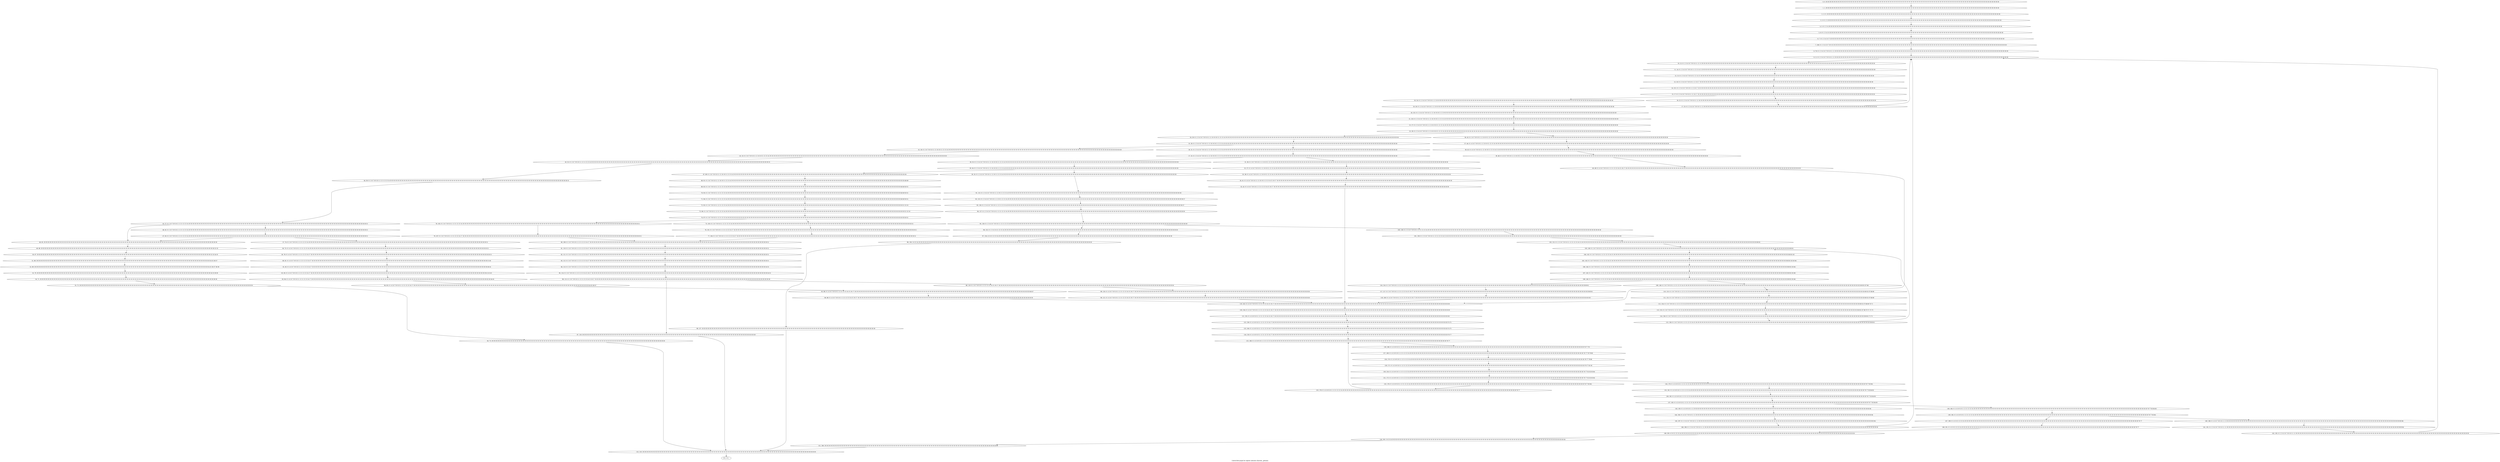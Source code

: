 digraph G {
graph [label="Control-flow-graph for register allocator (function _getnum)"]
0[label="0, 0: 29 29 29 29 29 29 29 29 29 29 29 29 29 30 30 30 30 30 30 30 30 30 30 30 30 30 30 30 30 30 30 30 30 30 30 30 30 30 30 30 30 30 30 30 30 30 30 30 30 30 30 30 30 30 30 30 30 30 30 30 30 30 30 30 30 30 30 30 30 30 30 30 30 30 30 30 30 30 30 30 30 30 30 30 30 30 30 30 30 30 "];
1[label="1, 1: 29 29 29 29 29 29 29 29 29 29 29 29 29 30 30 30 30 30 30 30 30 30 30 30 30 30 30 30 30 30 30 30 30 30 30 30 30 30 30 30 30 30 30 30 30 30 30 30 30 30 30 30 30 30 30 30 30 30 30 30 30 30 30 30 30 30 30 30 30 30 30 30 30 30 30 30 30 30 30 30 30 30 30 30 30 30 30 30 30 30 "];
2[label="2, 2: 0 1 29 29 29 29 29 29 29 29 29 29 29 29 29 30 30 30 30 30 30 30 30 30 30 30 30 30 30 30 30 30 30 30 30 30 30 30 30 30 30 30 30 30 30 30 30 30 30 30 30 30 30 30 30 30 30 30 30 30 30 30 30 30 30 30 30 30 30 30 30 30 30 30 30 30 30 30 30 30 30 30 30 30 30 30 30 30 30 30 30 30 "];
3[label="3, 3: 0 1 2 3 29 29 29 29 29 29 29 29 29 29 29 29 29 30 30 30 30 30 30 30 30 30 30 30 30 30 30 30 30 30 30 30 30 30 30 30 30 30 30 30 30 30 30 30 30 30 30 30 30 30 30 30 30 30 30 30 30 30 30 30 30 30 30 30 30 30 30 30 30 30 30 30 30 30 30 30 30 30 30 30 30 30 30 30 30 30 30 30 30 30 "];
4[label="4, 5: 0 1 2 3 4 29 29 29 29 29 29 29 29 29 29 29 29 29 30 30 30 30 30 30 30 30 30 30 30 30 30 30 30 30 30 30 30 30 30 30 30 30 30 30 30 30 30 30 30 30 30 30 30 30 30 30 30 30 30 30 30 30 30 30 30 30 30 30 30 30 30 30 30 30 30 30 30 30 30 30 30 30 30 30 30 30 30 30 30 30 30 30 30 30 30 "];
5[label="5, 6: 0 1 2 3 4 5 6 29 29 29 29 29 29 29 29 29 29 29 29 29 30 30 30 30 30 30 30 30 30 30 30 30 30 30 30 30 30 30 30 30 30 30 30 30 30 30 30 30 30 30 30 30 30 30 30 30 30 30 30 30 30 30 30 30 30 30 30 30 30 30 30 30 30 30 30 30 30 30 30 30 30 30 30 30 30 30 30 30 30 30 30 30 30 30 30 30 30 "];
6[label="6, 7: 0 1 2 3 4 5 6 7 8 29 29 29 29 29 29 29 29 29 29 29 29 29 30 30 30 30 30 30 30 30 30 30 30 30 30 30 30 30 30 30 30 30 30 30 30 30 30 30 30 30 30 30 30 30 30 30 30 30 30 30 30 30 30 30 30 30 30 30 30 30 30 30 30 30 30 30 30 30 30 30 30 30 30 30 30 30 30 30 30 30 30 30 30 30 30 30 30 30 30 "];
7[label="7, 106: 0 1 2 3 4 5 6 7 8 9 10 29 29 29 29 29 29 29 29 29 29 29 29 29 30 30 30 30 30 30 30 30 30 30 30 30 30 30 30 30 30 30 30 30 30 30 30 30 30 30 30 30 30 30 30 30 30 30 30 30 30 30 30 30 30 30 30 30 30 30 30 30 30 30 30 30 30 30 30 30 30 30 30 30 30 30 30 30 30 30 30 30 30 30 30 30 30 30 30 30 30 "];
8[label="8, 76: 0 1 2 3 4 5 6 7 8 9 10 11 12 29 29 29 29 29 29 29 29 29 29 29 29 29 30 30 30 30 30 30 30 30 30 30 30 30 30 30 30 30 30 30 30 30 30 30 30 30 30 30 30 30 30 30 30 30 30 30 30 30 30 30 30 30 30 30 30 30 30 30 30 30 30 30 30 30 30 30 30 30 30 30 30 30 30 30 30 30 30 30 30 30 30 30 30 30 30 30 30 30 30 "];
9[label="9, 11: 0 1 2 3 4 5 6 7 8 9 10 11 12 29 29 29 29 29 29 29 29 29 29 29 29 29 30 30 30 30 30 30 30 30 30 30 30 30 30 30 30 30 30 30 30 30 30 30 30 30 30 30 30 30 30 30 30 30 30 30 30 30 30 30 30 30 30 30 30 30 30 30 30 30 30 30 30 30 30 30 30 30 30 30 30 30 30 30 30 30 30 30 30 30 30 30 30 30 30 30 30 30 30 "];
10[label="10, 13: 0 1 2 3 4 5 6 7 8 9 10 11 12 13 29 29 29 29 29 29 29 29 29 29 29 29 29 30 30 30 30 30 30 30 30 30 30 30 30 30 30 30 30 30 30 30 30 30 30 30 30 30 30 30 30 30 30 30 30 30 30 30 30 30 30 30 30 30 30 30 30 30 30 30 30 30 30 30 30 30 30 30 30 30 30 30 30 30 30 30 30 30 30 30 30 30 30 30 30 30 30 30 30 30 "];
11[label="11, 14: 0 1 2 3 4 5 6 7 8 9 10 11 12 13 14 15 29 29 29 29 29 29 29 29 29 29 29 29 29 30 30 30 30 30 30 30 30 30 30 30 30 30 30 30 30 30 30 30 30 30 30 30 30 30 30 30 30 30 30 30 30 30 30 30 30 30 30 30 30 30 30 30 30 30 30 30 30 30 30 30 30 30 30 30 30 30 30 30 30 30 30 30 30 30 30 30 30 30 30 30 30 30 30 30 30 30 "];
12[label="12, 15: 0 1 2 3 4 5 6 7 8 9 10 11 12 14 15 29 29 29 29 29 29 29 29 29 29 29 29 29 30 30 30 30 30 30 30 30 30 30 30 30 30 30 30 30 30 30 30 30 30 30 30 30 30 30 30 30 30 30 30 30 30 30 30 30 30 30 30 30 30 30 30 30 30 30 30 30 30 30 30 30 30 30 30 30 30 30 30 30 30 30 30 30 30 30 30 30 30 30 30 30 30 30 30 30 30 "];
13[label="13, 16: 0 1 2 3 4 5 6 7 8 9 10 11 12 16 17 29 29 29 29 29 29 29 29 29 29 29 29 29 30 30 30 30 30 30 30 30 30 30 30 30 30 30 30 30 30 30 30 30 30 30 30 30 30 30 30 30 30 30 30 30 30 30 30 30 30 30 30 30 30 30 30 30 30 30 30 30 30 30 30 30 30 30 30 30 30 30 30 30 30 30 30 30 30 30 30 30 30 30 30 30 30 30 30 30 30 "];
14[label="14, 221: 0 1 2 3 4 5 6 7 8 9 10 11 12 16 17 18 19 29 29 29 29 29 29 29 29 29 29 29 29 29 30 30 30 30 30 30 30 30 30 30 30 30 30 30 30 30 30 30 30 30 30 30 30 30 30 30 30 30 30 30 30 30 30 30 30 30 30 30 30 30 30 30 30 30 30 30 30 30 30 30 30 30 30 30 30 30 30 30 30 30 30 30 30 30 30 30 30 30 30 30 30 30 30 30 30 30 30 "];
15[label="15, 17: 0 1 2 3 4 5 6 7 8 9 10 11 12 16 17 18 19 29 29 29 29 29 29 29 29 29 29 29 29 29 30 30 30 30 30 30 30 30 30 30 30 30 30 30 30 30 30 30 30 30 30 30 30 30 30 30 30 30 30 30 30 30 30 30 30 30 30 30 30 30 30 30 30 30 30 30 30 30 30 30 30 30 30 30 30 30 30 30 30 30 30 30 30 30 30 30 30 30 30 30 30 30 30 30 30 30 30 "];
16[label="16, 22: 0 1 2 3 4 5 6 7 8 9 10 11 12 18 19 29 29 29 29 29 29 29 29 29 29 29 29 29 30 30 30 30 30 30 30 30 30 30 30 30 30 30 30 30 30 30 30 30 30 30 30 30 30 30 30 30 30 30 30 30 30 30 30 30 30 30 30 30 30 30 30 30 30 30 30 30 30 30 30 30 30 30 30 30 30 30 30 30 30 30 30 30 30 30 30 30 30 30 30 30 30 30 30 30 30 "];
17[label="17, 23: 0 1 2 3 4 5 6 7 8 9 10 11 12 29 29 29 29 29 29 29 29 29 29 29 29 29 30 30 30 30 30 30 30 30 30 30 30 30 30 30 30 30 30 30 30 30 30 30 30 30 30 30 30 30 30 30 30 30 30 30 30 30 30 30 30 30 30 30 30 30 30 30 30 30 30 30 30 30 30 30 30 30 30 30 30 30 30 30 30 30 30 30 30 30 30 30 30 30 30 30 30 30 30 "];
18[label="18, 24: 0 1 2 3 4 5 6 7 8 9 10 11 12 18 19 29 29 29 29 29 29 29 29 29 29 29 29 29 30 30 30 30 30 30 30 30 30 30 30 30 30 30 30 30 30 30 30 30 30 30 30 30 30 30 30 30 30 30 30 30 30 30 30 30 30 30 30 30 30 30 30 30 30 30 30 30 30 30 30 30 30 30 30 30 30 30 30 30 30 30 30 30 30 30 30 30 30 30 30 30 30 30 30 30 30 "];
19[label="19, 26: 0 1 2 3 4 5 6 7 8 9 10 11 12 18 19 20 29 29 29 29 29 29 29 29 29 29 29 29 29 30 30 30 30 30 30 30 30 30 30 30 30 30 30 30 30 30 30 30 30 30 30 30 30 30 30 30 30 30 30 30 30 30 30 30 30 30 30 30 30 30 30 30 30 30 30 30 30 30 30 30 30 30 30 30 30 30 30 30 30 30 30 30 30 30 30 30 30 30 30 30 30 30 30 30 30 30 "];
20[label="20, 222: 0 1 2 3 4 5 6 7 8 9 10 11 12 18 19 20 21 22 29 29 29 29 29 29 29 29 29 29 29 29 29 30 30 30 30 30 30 30 30 30 30 30 30 30 30 30 30 30 30 30 30 30 30 30 30 30 30 30 30 30 30 30 30 30 30 30 30 30 30 30 30 30 30 30 30 30 30 30 30 30 30 30 30 30 30 30 30 30 30 30 30 30 30 30 30 30 30 30 30 30 30 30 30 30 30 30 30 30 "];
21[label="21, 223: 0 1 2 3 4 5 6 7 8 9 10 11 12 18 19 20 21 22 23 24 29 29 29 29 29 29 29 29 29 29 29 29 29 30 30 30 30 30 30 30 30 30 30 30 30 30 30 30 30 30 30 30 30 30 30 30 30 30 30 30 30 30 30 30 30 30 30 30 30 30 30 30 30 30 30 30 30 30 30 30 30 30 30 30 30 30 30 30 30 30 30 30 30 30 30 30 30 30 30 30 30 30 30 30 30 30 30 30 30 30 "];
22[label="22, 27: 0 1 2 3 4 5 6 7 8 9 10 11 12 18 19 20 21 22 23 24 29 29 29 29 29 29 29 29 29 29 29 29 29 30 30 30 30 30 30 30 30 30 30 30 30 30 30 30 30 30 30 30 30 30 30 30 30 30 30 30 30 30 30 30 30 30 30 30 30 30 30 30 30 30 30 30 30 30 30 30 30 30 30 30 30 30 30 30 30 30 30 30 30 30 30 30 30 30 30 30 30 30 30 30 30 30 30 30 30 30 "];
23[label="23, 28: 0 1 2 3 4 5 6 7 8 9 10 11 12 18 19 20 21 22 23 24 29 29 29 29 29 29 29 29 29 29 29 29 29 30 30 30 30 30 30 30 30 30 30 30 30 30 30 30 30 30 30 30 30 30 30 30 30 30 30 30 30 30 30 30 30 30 30 30 30 30 30 30 30 30 30 30 30 30 30 30 30 30 30 30 30 30 30 30 30 30 30 30 30 30 30 30 30 30 30 30 30 30 30 30 30 30 30 30 30 30 "];
24[label="24, 29: 0 1 2 3 4 5 6 7 8 9 10 11 12 18 19 20 21 22 23 24 29 29 29 29 29 29 29 29 29 29 29 29 29 30 30 30 30 30 30 30 30 30 30 30 30 30 30 30 30 30 30 30 30 30 30 30 30 30 30 30 30 30 30 30 30 30 30 30 30 30 30 30 30 30 30 30 30 30 30 30 30 30 30 30 30 30 30 30 30 30 30 30 30 30 30 30 30 30 30 30 30 30 30 30 30 30 30 30 30 30 "];
25[label="25, 30: 0 1 2 3 4 5 6 7 8 9 10 11 12 18 19 20 21 22 23 24 29 29 29 29 29 29 29 29 29 29 29 29 29 30 30 30 30 30 30 30 30 30 30 30 30 30 30 30 30 30 30 30 30 30 30 30 30 30 30 30 30 30 30 30 30 30 30 30 30 30 30 30 30 30 30 30 30 30 30 30 30 30 30 30 30 30 30 30 30 30 30 30 30 30 30 30 30 30 30 30 30 30 30 30 30 30 30 30 30 30 "];
26[label="26, 31: 0 1 2 3 4 5 6 7 8 9 10 11 12 18 19 20 21 22 23 24 29 29 29 29 29 29 29 29 29 29 29 29 29 30 30 30 30 30 30 30 30 30 30 30 30 30 30 30 30 30 30 30 30 30 30 30 30 30 30 30 30 30 30 30 30 30 30 30 30 30 30 30 30 30 30 30 30 30 30 30 30 30 30 30 30 30 30 30 30 30 30 30 30 30 30 30 30 30 30 30 30 30 30 30 30 30 30 30 30 30 "];
27[label="27, 32: 0 1 2 3 4 5 6 7 8 9 10 11 12 18 19 20 21 22 23 24 29 29 29 29 29 29 29 29 29 29 29 29 29 30 30 30 30 30 30 30 30 30 30 30 30 30 30 30 30 30 30 30 30 30 30 30 30 30 30 30 30 30 30 30 30 30 30 30 30 30 30 30 30 30 30 30 30 30 30 30 30 30 30 30 30 30 30 30 30 30 30 30 30 30 30 30 30 30 30 30 30 30 30 30 30 30 30 30 30 30 "];
28[label="28, 33: 0 1 2 3 4 5 6 7 8 9 10 11 12 18 19 20 21 22 23 24 29 29 29 29 29 29 29 29 29 29 29 29 29 30 30 30 30 30 30 30 30 30 30 30 30 30 30 30 30 30 30 30 30 30 30 30 30 30 30 30 30 30 30 30 30 30 30 30 30 30 30 30 30 30 30 30 30 30 30 30 30 30 30 30 30 30 30 30 30 30 30 30 30 30 30 30 30 30 30 30 30 30 30 30 30 30 30 30 30 30 "];
29[label="29, 34: 0 1 2 3 4 5 6 7 8 9 10 11 12 18 19 20 21 22 23 24 29 29 29 29 29 29 29 29 29 29 29 29 29 30 30 30 30 30 30 30 30 30 30 30 30 30 30 30 30 30 30 30 30 30 30 30 30 30 30 30 30 30 30 30 30 30 30 30 30 30 30 30 30 30 30 30 30 30 30 30 30 30 30 30 30 30 30 30 30 30 30 30 30 30 30 30 30 30 30 30 30 30 30 30 30 30 30 30 30 30 "];
30[label="30, 35: 0 1 2 3 4 5 6 7 8 9 10 11 12 20 21 22 23 24 29 29 29 29 29 29 29 29 29 29 29 29 29 30 30 30 30 30 30 30 30 30 30 30 30 30 30 30 30 30 30 30 30 30 30 30 30 30 30 30 30 30 30 30 30 30 30 30 30 30 30 30 30 30 30 30 30 30 30 30 30 30 30 30 30 30 30 30 30 30 30 30 30 30 30 30 30 30 30 30 30 30 30 30 30 30 30 30 30 30 "];
31[label="31, 36: 0 1 5 6 7 8 9 10 11 12 18 19 21 22 23 24 29 29 29 29 29 29 29 29 29 29 29 29 29 30 30 30 30 30 30 30 30 30 30 30 30 30 30 30 30 30 30 30 30 30 30 30 30 30 30 30 30 30 30 30 30 30 30 30 30 30 30 30 30 30 30 30 30 30 30 30 30 30 30 30 30 30 30 30 30 30 30 30 30 30 30 30 30 30 30 30 30 30 30 30 30 30 30 30 30 30 "];
32[label="32, 37: 0 1 4 5 6 7 8 9 10 11 12 18 19 21 22 23 24 29 29 29 29 29 29 29 29 29 29 29 29 29 30 30 30 30 30 30 30 30 30 30 30 30 30 30 30 30 30 30 30 30 30 30 30 30 30 30 30 30 30 30 30 30 30 30 30 30 30 30 30 30 30 30 30 30 30 30 30 30 30 30 30 30 30 30 30 30 30 30 30 30 30 30 30 30 30 30 30 30 30 30 30 30 30 30 30 30 30 "];
33[label="33, 38: 0 1 4 5 6 7 8 9 10 11 12 18 19 21 22 23 24 25 26 29 29 29 29 29 29 29 29 29 29 29 29 29 30 30 30 30 30 30 30 30 30 30 30 30 30 30 30 30 30 30 30 30 30 30 30 30 30 30 30 30 30 30 30 30 30 30 30 30 30 30 30 30 30 30 30 30 30 30 30 30 30 30 30 30 30 30 30 30 30 30 30 30 30 30 30 30 30 30 30 30 30 30 30 30 30 30 30 30 30 "];
34[label="34, 41: 0 1 4 5 6 7 8 9 10 11 12 18 19 21 22 23 24 25 26 27 28 29 29 29 29 29 29 29 29 29 29 29 29 29 30 30 30 30 30 30 30 30 30 30 30 30 30 30 30 30 30 30 30 30 30 30 30 30 30 30 30 30 30 30 30 30 30 30 30 30 30 30 30 30 30 30 30 30 30 30 30 30 30 30 30 30 30 30 30 30 30 30 30 30 30 30 30 30 30 30 30 30 30 30 30 30 30 30 30 30 30 "];
35[label="35, 42: 0 1 4 5 6 7 8 9 10 11 12 21 22 23 24 25 26 27 28 29 29 29 29 29 29 29 29 29 29 29 29 29 30 30 30 30 30 30 30 30 30 30 30 30 30 30 30 30 30 30 30 30 30 30 30 30 30 30 30 30 30 30 30 30 30 30 30 30 30 30 30 30 30 30 30 30 30 30 30 30 30 30 30 30 30 30 30 30 30 30 30 30 30 30 30 30 30 30 30 30 30 30 30 30 30 30 30 30 30 "];
36[label="36, 43: 0 1 5 6 7 8 9 10 11 12 18 19 21 22 23 24 29 29 29 29 29 29 29 29 29 29 29 29 29 30 30 30 30 30 30 30 30 30 30 30 30 30 30 30 30 30 30 30 30 30 30 30 30 30 30 30 30 30 30 30 30 30 30 30 30 30 30 30 30 30 30 30 30 30 30 30 30 30 30 30 30 30 30 30 30 30 30 30 30 30 30 30 30 30 30 30 30 30 30 30 30 30 30 30 30 30 "];
37[label="37, 44: 0 1 4 5 6 7 8 9 10 11 12 18 19 21 22 23 24 29 29 29 29 29 29 29 29 29 29 29 29 29 30 30 30 30 30 30 30 30 30 30 30 30 30 30 30 30 30 30 30 30 30 30 30 30 30 30 30 30 30 30 30 30 30 30 30 30 30 30 30 30 30 30 30 30 30 30 30 30 30 30 30 30 30 30 30 30 30 30 30 30 30 30 30 30 30 30 30 30 30 30 30 30 30 30 30 30 30 "];
38[label="38, 45: 0 1 4 5 6 7 8 9 10 11 12 18 19 21 22 23 24 25 26 29 29 29 29 29 29 29 29 29 29 29 29 29 30 30 30 30 30 30 30 30 30 30 30 30 30 30 30 30 30 30 30 30 30 30 30 30 30 30 30 30 30 30 30 30 30 30 30 30 30 30 30 30 30 30 30 30 30 30 30 30 30 30 30 30 30 30 30 30 30 30 30 30 30 30 30 30 30 30 30 30 30 30 30 30 30 30 30 30 30 "];
39[label="39, 48: 0 1 4 5 6 7 8 9 10 11 12 18 19 21 22 23 24 25 26 27 28 29 29 29 29 29 29 29 29 29 29 29 29 29 30 30 30 30 30 30 30 30 30 30 30 30 30 30 30 30 30 30 30 30 30 30 30 30 30 30 30 30 30 30 30 30 30 30 30 30 30 30 30 30 30 30 30 30 30 30 30 30 30 30 30 30 30 30 30 30 30 30 30 30 30 30 30 30 30 30 30 30 30 30 30 30 30 30 30 30 30 "];
40[label="40, 49: 0 1 4 5 6 7 8 9 10 11 12 21 22 23 24 25 26 27 28 29 29 29 29 29 29 29 29 29 29 29 29 29 30 30 30 30 30 30 30 30 30 30 30 30 30 30 30 30 30 30 30 30 30 30 30 30 30 30 30 30 30 30 30 30 30 30 30 30 30 30 30 30 30 30 30 30 30 30 30 30 30 30 30 30 30 30 30 30 30 30 30 30 30 30 30 30 30 30 30 30 30 30 30 30 30 30 30 30 30 "];
41[label="41, 50: 0 1 5 6 7 8 9 10 11 12 18 19 21 22 23 24 29 29 29 29 29 29 29 29 29 29 29 29 29 30 30 30 30 30 30 30 30 30 30 30 30 30 30 30 30 30 30 30 30 30 30 30 30 30 30 30 30 30 30 30 30 30 30 30 30 30 30 30 30 30 30 30 30 30 30 30 30 30 30 30 30 30 30 30 30 30 30 30 30 30 30 30 30 30 30 30 30 30 30 30 30 30 30 30 30 30 "];
42[label="42, 53: 0 1 5 6 7 8 9 10 11 12 18 19 21 22 23 24 29 29 29 29 29 29 29 29 29 29 29 29 29 29 30 30 30 30 30 30 30 30 30 30 30 30 30 30 30 30 30 30 30 30 30 30 30 30 30 30 30 30 30 30 30 30 30 30 30 30 30 30 30 30 30 30 30 30 30 30 30 30 30 30 30 30 30 30 30 30 30 30 30 30 30 30 30 30 30 30 30 30 30 30 30 30 30 30 30 30 30 30 "];
43[label="43, 55: 0 1 5 6 7 8 9 10 11 12 21 22 23 24 29 29 29 29 29 29 29 29 29 29 29 29 29 29 30 30 30 30 30 30 30 30 30 30 30 30 30 30 30 30 30 30 30 30 30 30 30 30 30 30 30 30 30 30 30 30 30 30 30 30 30 30 30 30 30 30 30 30 30 30 30 30 30 30 30 30 30 30 30 30 30 30 30 30 30 30 30 30 30 30 30 30 30 30 30 30 30 30 30 30 30 30 31 "];
44[label="44, 56: 0 1 5 6 7 8 9 10 11 12 21 22 23 24 29 29 29 29 29 29 29 29 29 29 29 29 29 29 30 30 30 30 30 30 30 30 30 30 30 30 30 30 30 30 30 30 30 30 30 30 30 30 30 30 30 30 30 30 30 30 30 30 30 30 30 30 30 30 30 30 30 30 30 30 30 30 30 30 30 30 30 30 30 30 30 30 30 30 30 30 30 30 30 30 30 30 30 30 30 30 30 30 30 30 30 30 31 "];
45[label="45, 57: 0 1 5 6 7 8 9 10 11 12 21 22 23 24 29 29 29 29 29 29 29 29 29 29 29 29 29 29 30 30 30 30 30 30 30 30 30 30 30 30 30 30 30 30 30 30 30 30 30 30 30 30 30 30 30 30 30 30 30 30 30 30 30 30 30 30 30 30 30 30 30 30 30 30 30 30 30 30 30 30 30 30 30 30 30 30 30 30 30 30 30 30 30 30 30 30 30 30 30 30 30 30 30 30 30 30 31 "];
46[label="46, 62: 0 1 5 6 7 8 9 10 11 12 21 22 23 24 29 29 29 29 29 29 29 29 29 29 29 29 29 29 30 30 30 30 30 30 30 30 30 30 30 30 30 30 30 30 30 30 30 30 30 30 30 30 30 30 30 30 30 30 30 30 30 30 30 30 30 30 30 30 30 30 30 30 30 30 30 30 30 30 30 30 30 30 30 30 30 30 30 30 30 30 30 30 30 30 30 30 30 30 30 30 30 30 30 30 30 30 31 "];
47[label="47, 63: 0 1 5 6 7 8 9 10 11 12 21 22 23 24 29 29 29 29 29 29 29 29 29 29 29 29 29 29 30 30 30 30 30 30 30 30 30 30 30 30 30 30 30 30 30 30 30 30 30 30 30 30 30 30 30 30 30 30 30 30 30 30 30 30 30 30 30 30 30 30 30 30 30 30 30 30 30 30 30 30 30 30 30 30 30 30 30 30 30 30 30 30 30 30 30 30 30 30 30 30 30 30 30 30 30 30 31 "];
48[label="48, 65: 29 29 29 29 29 29 29 29 29 29 29 29 29 30 30 30 30 30 30 30 30 30 30 30 30 30 30 30 30 30 30 30 30 30 30 30 30 30 30 30 30 30 30 30 30 30 30 30 30 30 30 30 30 30 30 30 30 30 30 30 30 30 30 30 30 30 30 30 30 30 30 30 30 30 30 30 30 30 30 30 30 30 30 30 30 30 30 30 30 30 "];
49[label="49, 66: 29 29 29 29 29 29 29 29 29 29 29 29 29 30 30 30 30 30 30 30 30 30 30 30 30 30 30 30 30 30 30 30 30 30 30 30 30 30 30 30 30 30 30 30 30 30 30 30 30 30 30 30 30 30 30 30 30 30 30 30 30 30 30 30 30 30 30 30 30 30 30 30 30 30 30 30 30 30 30 30 30 30 30 30 30 30 30 30 30 30 32 33 "];
50[label="50, 67: 29 29 29 29 29 29 29 29 29 29 29 29 29 30 30 30 30 30 30 30 30 30 30 30 30 30 30 30 30 30 30 30 30 30 30 30 30 30 30 30 30 30 30 30 30 30 30 30 30 30 30 30 30 30 30 30 30 30 30 30 30 30 30 30 30 30 30 30 30 30 30 30 30 30 30 30 30 30 30 30 30 30 30 30 30 30 30 30 30 30 32 33 34 35 "];
51[label="51, 68: 29 29 29 29 29 29 29 29 29 29 29 29 29 30 30 30 30 30 30 30 30 30 30 30 30 30 30 30 30 30 30 30 30 30 30 30 30 30 30 30 30 30 30 30 30 30 30 30 30 30 30 30 30 30 30 30 30 30 30 30 30 30 30 30 30 30 30 30 30 30 30 30 30 30 30 30 30 30 30 30 30 30 30 30 30 30 30 30 30 30 34 35 36 37 "];
52[label="52, 69: 29 29 29 29 29 29 29 29 29 29 29 29 29 30 30 30 30 30 30 30 30 30 30 30 30 30 30 30 30 30 30 30 30 30 30 30 30 30 30 30 30 30 30 30 30 30 30 30 30 30 30 30 30 30 30 30 30 30 30 30 30 30 30 30 30 30 30 30 30 30 30 30 30 30 30 30 30 30 30 30 30 30 30 30 30 30 30 30 30 30 34 35 36 37 38 39 "];
53[label="53, 70: 29 29 29 29 29 29 29 29 29 29 29 29 29 30 30 30 30 30 30 30 30 30 30 30 30 30 30 30 30 30 30 30 30 30 30 30 30 30 30 30 30 30 30 30 30 30 30 30 30 30 30 30 30 30 30 30 30 30 30 30 30 30 30 30 30 30 30 30 30 30 30 30 30 30 30 30 30 30 30 30 30 30 30 30 30 30 30 30 30 30 34 35 38 39 "];
54[label="54, 71: 29 29 29 29 29 29 29 29 29 29 29 29 29 30 30 30 30 30 30 30 30 30 30 30 30 30 30 30 30 30 30 30 30 30 30 30 30 30 30 30 30 30 30 30 30 30 30 30 30 30 30 30 30 30 30 30 30 30 30 30 30 30 30 30 30 30 30 30 30 30 30 30 30 30 30 30 30 30 30 30 30 30 30 30 30 30 30 30 30 30 38 39 "];
55[label="55, 72: 29 29 29 29 29 29 29 29 29 29 29 29 29 30 30 30 30 30 30 30 30 30 30 30 30 30 30 30 30 30 30 30 30 30 30 30 30 30 30 30 30 30 30 30 30 30 30 30 30 30 30 30 30 30 30 30 30 30 30 30 30 30 30 30 30 30 30 30 30 30 30 30 30 30 30 30 30 30 30 30 30 30 30 30 30 30 30 30 30 30 "];
56[label="56, 73: 29 29 29 29 29 29 29 29 29 29 29 29 29 30 30 30 30 30 30 30 30 30 30 30 30 30 30 30 30 30 30 30 30 30 30 30 30 30 30 30 30 30 30 30 30 30 30 30 30 30 30 30 30 30 30 30 30 30 30 30 30 30 30 30 30 30 30 30 30 30 30 30 30 30 30 30 30 30 30 30 30 30 30 30 30 30 30 30 30 30 "];
57[label="57, 74: 0 1 5 6 7 8 9 10 11 12 21 22 23 24 29 29 29 29 29 29 29 29 29 29 29 29 29 29 30 30 30 30 30 30 30 30 30 30 30 30 30 30 30 30 30 30 30 30 30 30 30 30 30 30 30 30 30 30 30 30 30 30 30 30 30 30 30 30 30 30 30 30 30 30 30 30 30 30 30 30 30 30 30 30 30 30 30 30 30 30 30 30 30 30 30 30 30 30 30 30 30 30 30 30 30 30 31 "];
58[label="58, 75: 0 1 4 5 6 7 8 9 10 11 12 21 22 23 24 29 29 29 29 29 29 29 29 29 29 29 29 29 29 30 30 30 30 30 30 30 30 30 30 30 30 30 30 30 30 30 30 30 30 30 30 30 30 30 30 30 30 30 30 30 30 30 30 30 30 30 30 30 30 30 30 30 30 30 30 30 30 30 30 30 30 30 30 30 30 30 30 30 30 30 30 30 30 30 30 30 30 30 30 30 30 30 30 30 30 30 30 31 "];
59[label="59, 78: 0 1 4 5 6 7 8 9 10 11 12 21 22 23 24 27 28 29 29 29 29 29 29 29 29 29 29 29 29 29 29 30 30 30 30 30 30 30 30 30 30 30 30 30 30 30 30 30 30 30 30 30 30 30 30 30 30 30 30 30 30 30 30 30 30 30 30 30 30 30 30 30 30 30 30 30 30 30 30 30 30 30 30 30 30 30 30 30 30 30 30 30 30 30 30 30 30 30 30 30 30 30 30 30 30 30 30 30 30 31 "];
60[label="60, 81: 0 1 4 5 6 7 8 9 10 11 12 21 22 23 24 27 28 29 29 29 29 29 29 29 29 29 29 29 29 29 30 30 30 30 30 30 30 30 30 30 30 30 30 30 30 30 30 30 30 30 30 30 30 30 30 30 30 30 30 30 30 30 30 30 30 30 30 30 30 30 30 30 30 30 30 30 30 30 30 30 30 30 30 30 30 30 30 30 30 30 30 30 30 30 30 30 30 30 30 30 30 30 30 30 30 30 30 31 40 "];
61[label="61, 82: 0 1 4 5 6 7 8 9 10 11 12 21 22 23 24 27 28 29 29 29 29 29 29 29 29 29 29 29 29 29 30 30 30 30 30 30 30 30 30 30 30 30 30 30 30 30 30 30 30 30 30 30 30 30 30 30 30 30 30 30 30 30 30 30 30 30 30 30 30 30 30 30 30 30 30 30 30 30 30 30 30 30 30 30 30 30 30 30 30 30 30 30 30 30 30 30 30 30 30 30 30 30 30 30 30 30 30 40 41 "];
62[label="62, 83: 0 1 4 5 6 7 8 9 10 11 12 21 22 23 24 27 28 29 29 29 29 29 29 29 29 29 29 29 29 29 30 30 30 30 30 30 30 30 30 30 30 30 30 30 30 30 30 30 30 30 30 30 30 30 30 30 30 30 30 30 30 30 30 30 30 30 30 30 30 30 30 30 30 30 30 30 30 30 30 30 30 30 30 30 30 30 30 30 30 30 30 30 30 30 30 30 30 30 30 30 30 30 30 30 30 30 30 41 42 43 "];
63[label="63, 84: 0 1 4 5 6 7 8 9 10 11 12 21 22 23 24 27 28 29 29 29 29 29 29 29 29 29 29 29 29 29 30 30 30 30 30 30 30 30 30 30 30 30 30 30 30 30 30 30 30 30 30 30 30 30 30 30 30 30 30 30 30 30 30 30 30 30 30 30 30 30 30 30 30 30 30 30 30 30 30 30 30 30 30 30 30 30 30 30 30 30 30 30 30 30 30 30 30 30 30 30 30 30 30 30 30 30 30 42 43 44 45 "];
64[label="64, 85: 0 1 4 5 6 7 8 9 10 11 12 21 22 23 24 27 28 29 29 29 29 29 29 29 29 29 29 29 29 29 30 30 30 30 30 30 30 30 30 30 30 30 30 30 30 30 30 30 30 30 30 30 30 30 30 30 30 30 30 30 30 30 30 30 30 30 30 30 30 30 30 30 30 30 30 30 30 30 30 30 30 30 30 30 30 30 30 30 30 30 30 30 30 30 30 30 30 30 30 30 30 30 30 30 30 30 30 44 45 46 47 "];
65[label="65, 86: 0 1 4 5 6 7 8 9 10 11 12 21 22 23 24 25 26 27 28 29 29 29 29 29 29 29 29 29 29 29 29 29 30 30 30 30 30 30 30 30 30 30 30 30 30 30 30 30 30 30 30 30 30 30 30 30 30 30 30 30 30 30 30 30 30 30 30 30 30 30 30 30 30 30 30 30 30 30 30 30 30 30 30 30 30 30 30 30 30 30 30 30 30 30 30 30 30 30 30 30 30 30 30 30 30 30 30 30 30 46 47 "];
66[label="66, 88: 0 1 4 5 6 7 8 9 10 11 12 21 22 23 24 25 26 27 28 29 29 29 29 29 29 29 29 29 29 29 29 29 30 30 30 30 30 30 30 30 30 30 30 30 30 30 30 30 30 30 30 30 30 30 30 30 30 30 30 30 30 30 30 30 30 30 30 30 30 30 30 30 30 30 30 30 30 30 30 30 30 30 30 30 30 30 30 30 30 30 30 30 30 30 30 30 30 30 30 30 30 30 30 30 30 30 30 30 30 "];
67[label="67, 89: 0 1 5 6 7 8 9 10 11 12 18 19 21 22 23 24 29 29 29 29 29 29 29 29 29 29 29 29 29 30 30 30 30 30 30 30 30 30 30 30 30 30 30 30 30 30 30 30 30 30 30 30 30 30 30 30 30 30 30 30 30 30 30 30 30 30 30 30 30 30 30 30 30 30 30 30 30 30 30 30 30 30 30 30 30 30 30 30 30 30 30 30 30 30 30 30 30 30 30 30 30 30 30 30 30 30 "];
68[label="68, 91: 0 1 5 6 7 8 9 10 11 12 18 19 21 22 23 24 29 29 29 29 29 29 29 29 29 29 29 29 29 30 30 30 30 30 30 30 30 30 30 30 30 30 30 30 30 30 30 30 30 30 30 30 30 30 30 30 30 30 30 30 30 30 30 30 30 30 30 30 30 30 30 30 30 30 30 30 30 30 30 30 30 30 30 30 30 30 30 30 30 30 30 30 30 30 30 30 30 30 30 30 30 30 30 30 30 30 48 49 "];
69[label="69, 92: 0 1 5 6 7 8 9 10 11 12 21 22 23 24 29 29 29 29 29 29 29 29 29 29 29 29 29 30 30 30 30 30 30 30 30 30 30 30 30 30 30 30 30 30 30 30 30 30 30 30 30 30 30 30 30 30 30 30 30 30 30 30 30 30 30 30 30 30 30 30 30 30 30 30 30 30 30 30 30 30 30 30 30 30 30 30 30 30 30 30 30 30 30 30 30 30 30 30 30 30 30 30 30 30 48 49 50 51 "];
70[label="70, 93: 0 1 5 6 7 8 9 10 11 12 21 22 23 24 29 29 29 29 29 29 29 29 29 29 29 29 29 30 30 30 30 30 30 30 30 30 30 30 30 30 30 30 30 30 30 30 30 30 30 30 30 30 30 30 30 30 30 30 30 30 30 30 30 30 30 30 30 30 30 30 30 30 30 30 30 30 30 30 30 30 30 30 30 30 30 30 30 30 30 30 30 30 30 30 30 30 30 30 30 30 30 30 30 30 48 49 50 51 "];
71[label="71, 94: 0 1 5 6 7 8 9 10 11 12 21 22 23 24 29 29 29 29 29 29 29 29 29 29 29 29 29 30 30 30 30 30 30 30 30 30 30 30 30 30 30 30 30 30 30 30 30 30 30 30 30 30 30 30 30 30 30 30 30 30 30 30 30 30 30 30 30 30 30 30 30 30 30 30 30 30 30 30 30 30 30 30 30 30 30 30 30 30 30 30 30 30 30 30 30 30 30 30 30 30 30 30 30 30 48 49 50 51 "];
72[label="72, 95: 0 1 5 6 7 8 9 10 11 12 21 22 23 24 29 29 29 29 29 29 29 29 29 29 29 29 29 30 30 30 30 30 30 30 30 30 30 30 30 30 30 30 30 30 30 30 30 30 30 30 30 30 30 30 30 30 30 30 30 30 30 30 30 30 30 30 30 30 30 30 30 30 30 30 30 30 30 30 30 30 30 30 30 30 30 30 30 30 30 30 30 30 30 30 30 30 30 30 30 30 30 30 30 30 50 51 52 53 "];
73[label="73, 96: 0 1 5 6 7 8 9 10 11 12 21 22 23 24 29 29 29 29 29 29 29 29 29 29 29 29 29 29 30 30 30 30 30 30 30 30 30 30 30 30 30 30 30 30 30 30 30 30 30 30 30 30 30 30 30 30 30 30 30 30 30 30 30 30 30 30 30 30 30 30 30 30 30 30 30 30 30 30 30 30 30 30 30 30 30 30 30 30 30 30 30 30 30 30 30 30 30 30 30 30 30 30 30 30 30 30 50 51 52 53 "];
74[label="74, 97: 0 1 5 6 7 8 9 10 11 12 21 22 23 24 29 29 29 29 29 29 29 29 29 29 29 29 29 29 30 30 30 30 30 30 30 30 30 30 30 30 30 30 30 30 30 30 30 30 30 30 30 30 30 30 30 30 30 30 30 30 30 30 30 30 30 30 30 30 30 30 30 30 30 30 30 30 30 30 30 30 30 30 30 30 30 30 30 30 30 30 30 30 30 30 30 30 30 30 30 30 30 30 30 30 30 30 50 51 "];
75[label="75, 103: 0 1 5 6 7 8 9 10 11 12 21 22 23 24 29 29 29 29 29 29 29 29 29 29 29 29 29 29 30 30 30 30 30 30 30 30 30 30 30 30 30 30 30 30 30 30 30 30 30 30 30 30 30 30 30 30 30 30 30 30 30 30 30 30 30 30 30 30 30 30 30 30 30 30 30 30 30 30 30 30 30 30 30 30 30 30 30 30 30 30 30 30 30 30 30 30 30 30 30 30 30 30 30 30 30 30 50 51 "];
76[label="76, 101: 0 1 5 6 7 8 9 10 11 12 21 22 23 24 27 28 29 29 29 29 29 29 29 29 29 29 29 29 29 29 30 30 30 30 30 30 30 30 30 30 30 30 30 30 30 30 30 30 30 30 30 30 30 30 30 30 30 30 30 30 30 30 30 30 30 30 30 30 30 30 30 30 30 30 30 30 30 30 30 30 30 30 30 30 30 30 30 30 30 30 30 30 30 30 30 30 30 30 30 30 30 30 30 30 30 30 30 30 50 51 "];
77[label="77, 104: 0 1 5 6 7 8 9 10 11 12 21 22 23 24 27 28 29 29 29 29 29 29 29 29 29 29 29 29 29 30 30 30 30 30 30 30 30 30 30 30 30 30 30 30 30 30 30 30 30 30 30 30 30 30 30 30 30 30 30 30 30 30 30 30 30 30 30 30 30 30 30 30 30 30 30 30 30 30 30 30 30 30 30 30 30 30 30 30 30 30 30 30 30 30 30 30 30 30 30 30 30 30 30 30 30 30 50 51 "];
78[label="78, 105: 0 1 5 6 7 8 9 10 11 12 21 22 23 24 29 29 29 29 29 29 29 29 29 29 29 29 29 30 30 30 30 30 30 30 30 30 30 30 30 30 30 30 30 30 30 30 30 30 30 30 30 30 30 30 30 30 30 30 30 30 30 30 30 30 30 30 30 30 30 30 30 30 30 30 30 30 30 30 30 30 30 30 30 30 30 30 30 30 30 30 30 30 30 30 30 30 30 30 30 30 30 30 30 30 50 51 "];
79[label="79, 107: 0 1 5 6 7 8 9 10 11 12 21 22 23 24 27 28 29 29 29 29 29 29 29 29 29 29 29 29 29 30 30 30 30 30 30 30 30 30 30 30 30 30 30 30 30 30 30 30 30 30 30 30 30 30 30 30 30 30 30 30 30 30 30 30 30 30 30 30 30 30 30 30 30 30 30 30 30 30 30 30 30 30 30 30 30 30 30 30 30 30 30 30 30 30 30 30 30 30 30 30 30 30 30 30 30 30 50 51 "];
80[label="80, 109: 0 1 5 6 7 8 9 10 11 12 21 22 23 24 27 28 29 29 29 29 29 29 29 29 29 29 29 29 29 30 30 30 30 30 30 30 30 30 30 30 30 30 30 30 30 30 30 30 30 30 30 30 30 30 30 30 30 30 30 30 30 30 30 30 30 30 30 30 30 30 30 30 30 30 30 30 30 30 30 30 30 30 30 30 30 30 30 30 30 30 30 30 30 30 30 30 30 30 30 30 30 30 30 30 30 30 50 51 "];
81[label="81, 110: 0 1 5 6 7 8 9 10 11 12 21 22 23 24 27 28 29 29 29 29 29 29 29 29 29 29 29 29 29 30 30 30 30 30 30 30 30 30 30 30 30 30 30 30 30 30 30 30 30 30 30 30 30 30 30 30 30 30 30 30 30 30 30 30 30 30 30 30 30 30 30 30 30 30 30 30 30 30 30 30 30 30 30 30 30 30 30 30 30 30 30 30 30 30 30 30 30 30 30 30 30 30 30 30 30 30 50 51 "];
82[label="82, 111: 0 1 5 6 7 8 9 10 11 12 21 22 23 24 27 28 29 29 29 29 29 29 29 29 29 29 29 29 29 30 30 30 30 30 30 30 30 30 30 30 30 30 30 30 30 30 30 30 30 30 30 30 30 30 30 30 30 30 30 30 30 30 30 30 30 30 30 30 30 30 30 30 30 30 30 30 30 30 30 30 30 30 30 30 30 30 30 30 30 30 30 30 30 30 30 30 30 30 30 30 30 30 30 30 30 30 50 51 "];
83[label="83, 112: 0 1 5 6 7 8 9 10 11 12 21 22 23 24 27 28 29 29 29 29 29 29 29 29 29 29 29 29 29 30 30 30 30 30 30 30 30 30 30 30 30 30 30 30 30 30 30 30 30 30 30 30 30 30 30 30 30 30 30 30 30 30 30 30 30 30 30 30 30 30 30 30 30 30 30 30 30 30 30 30 30 30 30 30 30 30 30 30 30 30 30 30 30 30 30 30 30 30 30 30 30 30 30 30 30 30 50 51 "];
84[label="84, 113: 0 1 5 6 7 8 9 10 11 12 21 22 23 24 27 28 29 29 29 29 29 29 29 29 29 29 29 29 29 30 30 30 30 30 30 30 30 30 30 30 30 30 30 30 30 30 30 30 30 30 30 30 30 30 30 30 30 30 30 30 30 30 30 30 30 30 30 30 30 30 30 30 30 30 30 30 30 30 30 30 30 30 30 30 30 30 30 30 30 30 30 30 30 30 30 30 30 30 30 30 30 30 30 30 30 30 54 55 "];
85[label="85, 114: 0 1 5 6 7 8 9 10 11 12 21 22 23 24 25 26 27 28 29 29 29 29 29 29 29 29 29 29 29 29 29 30 30 30 30 30 30 30 30 30 30 30 30 30 30 30 30 30 30 30 30 30 30 30 30 30 30 30 30 30 30 30 30 30 30 30 30 30 30 30 30 30 30 30 30 30 30 30 30 30 30 30 30 30 30 30 30 30 30 30 30 30 30 30 30 30 30 30 30 30 30 30 30 30 30 30 30 30 54 55 "];
86[label="86, 115: 0 1 5 6 7 8 9 10 11 12 21 22 23 24 25 26 27 28 29 29 29 29 29 29 29 29 29 29 29 29 29 30 30 30 30 30 30 30 30 30 30 30 30 30 30 30 30 30 30 30 30 30 30 30 30 30 30 30 30 30 30 30 30 30 30 30 30 30 30 30 30 30 30 30 30 30 30 30 30 30 30 30 30 30 30 30 30 30 30 30 30 30 30 30 30 30 30 30 30 30 30 30 30 30 30 30 30 30 "];
87[label="87, 118: 29 29 29 29 29 29 29 29 29 29 29 29 29 30 30 30 30 30 30 30 30 30 30 30 30 30 30 30 30 30 30 30 30 30 30 30 30 30 30 30 30 30 30 30 30 30 30 30 30 30 30 30 30 30 30 30 30 30 30 30 30 30 30 30 30 30 30 30 30 30 30 30 30 30 30 30 30 30 30 30 30 30 30 30 30 30 30 30 30 30 "];
88[label="88, 119: 0 1 5 6 7 8 9 10 11 12 21 22 23 24 25 26 27 28 29 29 29 29 29 29 29 29 29 29 29 29 29 30 30 30 30 30 30 30 30 30 30 30 30 30 30 30 30 30 30 30 30 30 30 30 30 30 30 30 30 30 30 30 30 30 30 30 30 30 30 30 30 30 30 30 30 30 30 30 30 30 30 30 30 30 30 30 30 30 30 30 30 30 30 30 30 30 30 30 30 30 30 30 30 30 30 30 30 30 "];
89[label="89, 120: 0 1 4 5 6 7 8 9 10 11 12 21 22 23 24 25 26 27 28 29 29 29 29 29 29 29 29 29 29 29 29 29 30 30 30 30 30 30 30 30 30 30 30 30 30 30 30 30 30 30 30 30 30 30 30 30 30 30 30 30 30 30 30 30 30 30 30 30 30 30 30 30 30 30 30 30 30 30 30 30 30 30 30 30 30 30 30 30 30 30 30 30 30 30 30 30 30 30 30 30 30 30 30 30 30 30 30 30 30 "];
90[label="90, 121: 0 1 4 5 6 7 8 9 10 11 12 21 22 23 24 25 26 27 28 29 29 29 29 29 29 29 29 29 29 29 29 29 30 30 30 30 30 30 30 30 30 30 30 30 30 30 30 30 30 30 30 30 30 30 30 30 30 30 30 30 30 30 30 30 30 30 30 30 30 30 30 30 30 30 30 30 30 30 30 30 30 30 30 30 30 30 30 30 30 30 30 30 30 30 30 30 30 30 30 30 30 30 30 30 30 30 30 30 30 "];
91[label="91, 122: 0 1 2 3 4 5 6 7 8 9 10 11 12 20 21 22 23 24 29 29 29 29 29 29 29 29 29 29 29 29 29 30 30 30 30 30 30 30 30 30 30 30 30 30 30 30 30 30 30 30 30 30 30 30 30 30 30 30 30 30 30 30 30 30 30 30 30 30 30 30 30 30 30 30 30 30 30 30 30 30 30 30 30 30 30 30 30 30 30 30 30 30 30 30 30 30 30 30 30 30 30 30 30 30 30 30 30 30 "];
92[label="92, 125: 0 1 2 3 4 5 6 7 8 9 10 11 12 20 21 22 23 24 29 29 29 29 29 29 29 29 29 29 29 29 29 30 30 30 30 30 30 30 30 30 30 30 30 30 30 30 30 30 30 30 30 30 30 30 30 30 30 30 30 30 30 30 30 30 30 30 30 30 30 30 30 30 30 30 30 30 30 30 30 30 30 30 30 30 30 30 30 30 30 30 30 30 30 30 30 30 30 30 30 30 30 30 30 30 30 30 30 30 56 57 "];
93[label="93, 126: 0 1 2 3 4 5 6 7 8 9 10 11 12 21 22 23 24 29 29 29 29 29 29 29 29 29 29 29 29 29 30 30 30 30 30 30 30 30 30 30 30 30 30 30 30 30 30 30 30 30 30 30 30 30 30 30 30 30 30 30 30 30 30 30 30 30 30 30 30 30 30 30 30 30 30 30 30 30 30 30 30 30 30 30 30 30 30 30 30 30 30 30 30 30 30 30 30 30 30 30 30 30 30 30 30 30 30 56 57 "];
94[label="94, 127: 0 1 2 3 4 5 6 7 8 9 10 11 12 21 22 23 24 29 29 29 29 29 29 29 29 29 29 29 29 29 30 30 30 30 30 30 30 30 30 30 30 30 30 30 30 30 30 30 30 30 30 30 30 30 30 30 30 30 30 30 30 30 30 30 30 30 30 30 30 30 30 30 30 30 30 30 30 30 30 30 30 30 30 30 30 30 30 30 30 30 30 30 30 30 30 30 30 30 30 30 30 30 30 30 30 30 30 58 59 "];
95[label="95, 128: 0 1 2 3 4 5 6 7 8 9 10 11 12 21 22 23 24 29 29 29 29 29 29 29 29 29 29 29 29 29 30 30 30 30 30 30 30 30 30 30 30 30 30 30 30 30 30 30 30 30 30 30 30 30 30 30 30 30 30 30 30 30 30 30 30 30 30 30 30 30 30 30 30 30 30 30 30 30 30 30 30 30 30 30 30 30 30 30 30 30 30 30 30 30 30 30 30 30 30 30 30 30 30 30 30 30 30 58 59 "];
96[label="96, 132: 0 1 2 3 4 5 6 21 22 23 24 29 29 29 29 29 29 29 29 29 29 29 29 29 30 30 30 30 30 30 30 30 30 30 30 30 30 30 30 30 30 30 30 30 30 30 30 30 30 30 30 30 30 30 30 30 30 30 30 30 30 30 30 30 30 30 30 30 30 30 30 30 30 30 30 30 30 30 30 30 30 30 30 30 30 30 30 30 30 30 30 30 30 30 30 30 30 30 30 30 30 "];
97[label="97, 134: 4 5 6 21 22 23 24 29 29 29 29 29 29 29 29 29 29 29 29 29 30 30 30 30 30 30 30 30 30 30 30 30 30 30 30 30 30 30 30 30 30 30 30 30 30 30 30 30 30 30 30 30 30 30 30 30 30 30 30 30 30 30 30 30 30 30 30 30 30 30 30 30 30 30 30 30 30 30 30 30 30 30 30 30 30 30 30 30 30 30 30 30 30 30 30 30 30 "];
98[label="98, 136: 5 6 23 24 29 29 29 29 29 29 29 29 29 29 29 29 29 30 30 30 30 30 30 30 30 30 30 30 30 30 30 30 30 30 30 30 30 30 30 30 30 30 30 30 30 30 30 30 30 30 30 30 30 30 30 30 30 30 30 30 30 30 30 30 30 30 30 30 30 30 30 30 30 30 30 30 30 30 30 30 30 30 30 30 30 30 30 30 30 30 30 30 30 30 "];
99[label="99, 137: 29 29 29 29 29 29 29 29 29 29 29 29 29 30 30 30 30 30 30 30 30 30 30 30 30 30 30 30 30 30 30 30 30 30 30 30 30 30 30 30 30 30 30 30 30 30 30 30 30 30 30 30 30 30 30 30 30 30 30 30 30 30 30 30 30 30 30 30 30 30 30 30 30 30 30 30 30 30 30 30 30 30 30 30 30 30 30 30 30 30 "];
100[label="100, 138: 0 1 2 3 5 6 7 8 9 10 11 12 21 22 23 24 29 29 29 29 29 29 29 29 29 29 29 29 29 30 30 30 30 30 30 30 30 30 30 30 30 30 30 30 30 30 30 30 30 30 30 30 30 30 30 30 30 30 30 30 30 30 30 30 30 30 30 30 30 30 30 30 30 30 30 30 30 30 30 30 30 30 30 30 30 30 30 30 30 30 30 30 30 30 30 30 30 30 30 30 30 30 30 30 30 30 "];
101[label="101, 139: 0 1 2 3 5 6 7 8 9 10 11 12 21 22 23 24 25 26 29 29 29 29 29 29 29 29 29 29 29 29 29 30 30 30 30 30 30 30 30 30 30 30 30 30 30 30 30 30 30 30 30 30 30 30 30 30 30 30 30 30 30 30 30 30 30 30 30 30 30 30 30 30 30 30 30 30 30 30 30 30 30 30 30 30 30 30 30 30 30 30 30 30 30 30 30 30 30 30 30 30 30 30 30 30 30 30 30 30 "];
102[label="102, 215: 0 1 2 3 5 6 7 8 9 10 11 12 21 22 23 24 25 26 29 29 29 29 29 29 29 29 29 29 29 29 29 30 30 30 30 30 30 30 30 30 30 30 30 30 30 30 30 30 30 30 30 30 30 30 30 30 30 30 30 30 30 30 30 30 30 30 30 30 30 30 30 30 30 30 30 30 30 30 30 30 30 30 30 30 30 30 30 30 30 30 30 30 30 30 30 30 30 30 30 30 30 30 30 30 30 30 30 30 60 61 "];
103[label="103, 140: 0 1 5 6 7 8 9 10 11 12 21 22 23 24 25 26 29 29 29 29 29 29 29 29 29 29 29 29 29 30 30 30 30 30 30 30 30 30 30 30 30 30 30 30 30 30 30 30 30 30 30 30 30 30 30 30 30 30 30 30 30 30 30 30 30 30 30 30 30 30 30 30 30 30 30 30 30 30 30 30 30 30 30 30 30 30 30 30 30 30 30 30 30 30 30 30 30 30 30 30 30 30 30 30 30 30 60 61 "];
104[label="104, 142: 0 1 5 6 7 8 9 10 11 12 21 22 23 24 25 26 29 29 29 29 29 29 29 29 29 29 29 29 29 30 30 30 30 30 30 30 30 30 30 30 30 30 30 30 30 30 30 30 30 30 30 30 30 30 30 30 30 30 30 30 30 30 30 30 30 30 30 30 30 30 30 30 30 30 30 30 30 30 30 30 30 30 30 30 30 30 30 30 30 30 30 30 30 30 30 30 30 30 30 30 30 30 30 30 30 30 60 61 62 "];
105[label="105, 143: 0 1 5 6 7 8 9 10 11 12 21 22 23 24 25 26 29 29 29 29 29 29 29 29 29 29 29 29 29 30 30 30 30 30 30 30 30 30 30 30 30 30 30 30 30 30 30 30 30 30 30 30 30 30 30 30 30 30 30 30 30 30 30 30 30 30 30 30 30 30 30 30 30 30 30 30 30 30 30 30 30 30 30 30 30 30 30 30 30 30 30 30 30 30 30 30 30 30 30 30 30 30 30 30 30 30 60 61 62 63 64 "];
106[label="106, 144: 0 1 5 6 7 8 9 10 11 12 21 22 23 24 25 26 29 29 29 29 29 29 29 29 29 29 29 29 29 30 30 30 30 30 30 30 30 30 30 30 30 30 30 30 30 30 30 30 30 30 30 30 30 30 30 30 30 30 30 30 30 30 30 30 30 30 30 30 30 30 30 30 30 30 30 30 30 30 30 30 30 30 30 30 30 30 30 30 30 30 30 30 30 30 30 30 30 30 30 30 30 30 30 30 30 30 60 61 63 64 "];
107[label="107, 145: 0 1 5 6 7 8 9 10 11 12 21 22 23 24 25 26 29 29 29 29 29 29 29 29 29 29 29 29 29 30 30 30 30 30 30 30 30 30 30 30 30 30 30 30 30 30 30 30 30 30 30 30 30 30 30 30 30 30 30 30 30 30 30 30 30 30 30 30 30 30 30 30 30 30 30 30 30 30 30 30 30 30 30 30 30 30 30 30 30 30 30 30 30 30 30 30 30 30 30 30 30 30 30 30 30 30 60 61 65 66 "];
108[label="108, 146: 0 1 5 6 7 8 9 10 11 12 21 22 23 24 25 26 29 29 29 29 29 29 29 29 29 29 29 29 29 30 30 30 30 30 30 30 30 30 30 30 30 30 30 30 30 30 30 30 30 30 30 30 30 30 30 30 30 30 30 30 30 30 30 30 30 30 30 30 30 30 30 30 30 30 30 30 30 30 30 30 30 30 30 30 30 30 30 30 30 30 30 30 30 30 30 30 30 30 30 30 30 30 30 30 30 30 60 61 65 66 "];
109[label="109, 149: 0 1 5 6 7 8 9 10 11 12 21 22 23 24 25 26 29 29 29 29 29 29 29 29 29 29 29 29 29 30 30 30 30 30 30 30 30 30 30 30 30 30 30 30 30 30 30 30 30 30 30 30 30 30 30 30 30 30 30 30 30 30 30 30 30 30 30 30 30 30 30 30 30 30 30 30 30 30 30 30 30 30 30 30 30 30 30 30 30 30 30 30 30 30 30 30 30 30 30 30 30 30 30 30 30 30 60 61 67 68 "];
110[label="110, 153: 0 1 5 6 7 8 9 10 11 12 21 22 23 24 29 29 29 29 29 29 29 29 29 29 29 29 29 30 30 30 30 30 30 30 30 30 30 30 30 30 30 30 30 30 30 30 30 30 30 30 30 30 30 30 30 30 30 30 30 30 30 30 30 30 30 30 30 30 30 30 30 30 30 30 30 30 30 30 30 30 30 30 30 30 30 30 30 30 30 30 30 30 30 30 30 30 30 30 30 30 30 30 30 30 60 61 67 68 69 "];
111[label="111, 151: 0 1 5 6 7 8 9 10 11 12 21 22 23 24 29 29 29 29 29 29 29 29 29 29 29 29 29 30 30 30 30 30 30 30 30 30 30 30 30 30 30 30 30 30 30 30 30 30 30 30 30 30 30 30 30 30 30 30 30 30 30 30 30 30 30 30 30 30 30 30 30 30 30 30 30 30 30 30 30 30 30 30 30 30 30 30 30 30 30 30 30 30 30 30 30 30 30 30 30 30 30 30 30 30 60 61 67 68 69 "];
112[label="112, 154: 0 1 5 6 7 8 9 10 11 12 21 22 23 24 29 29 29 29 29 29 29 29 29 29 29 29 29 30 30 30 30 30 30 30 30 30 30 30 30 30 30 30 30 30 30 30 30 30 30 30 30 30 30 30 30 30 30 30 30 30 30 30 30 30 30 30 30 30 30 30 30 30 30 30 30 30 30 30 30 30 30 30 30 30 30 30 30 30 30 30 30 30 30 30 30 30 30 30 30 30 30 30 30 30 60 61 67 68 69 70 71 "];
113[label="113, 155: 0 1 5 6 7 8 9 10 11 12 21 22 23 24 29 29 29 29 29 29 29 29 29 29 29 29 29 30 30 30 30 30 30 30 30 30 30 30 30 30 30 30 30 30 30 30 30 30 30 30 30 30 30 30 30 30 30 30 30 30 30 30 30 30 30 30 30 30 30 30 30 30 30 30 30 30 30 30 30 30 30 30 30 30 30 30 30 30 30 30 30 30 30 30 30 30 30 30 30 30 30 30 30 30 60 61 67 68 70 71 72 73 "];
114[label="114, 156: 0 1 5 6 7 8 9 10 11 12 21 22 23 24 25 26 29 29 29 29 29 29 29 29 29 29 29 29 29 30 30 30 30 30 30 30 30 30 30 30 30 30 30 30 30 30 30 30 30 30 30 30 30 30 30 30 30 30 30 30 30 30 30 30 30 30 30 30 30 30 30 30 30 30 30 30 30 30 30 30 30 30 30 30 30 30 30 30 30 30 30 30 30 30 30 30 30 30 30 30 30 30 30 30 30 30 60 61 72 73 "];
115[label="115, 158: 0 1 5 6 7 8 9 10 11 12 21 22 23 24 25 26 29 29 29 29 29 29 29 29 29 29 29 29 29 30 30 30 30 30 30 30 30 30 30 30 30 30 30 30 30 30 30 30 30 30 30 30 30 30 30 30 30 30 30 30 30 30 30 30 30 30 30 30 30 30 30 30 30 30 30 30 30 30 30 30 30 30 30 30 30 30 30 30 30 30 30 30 30 30 30 30 30 30 30 30 30 30 30 30 30 30 60 61 "];
116[label="116, 216: 0 1 5 6 7 8 9 10 11 12 21 22 23 24 25 26 29 29 29 29 29 29 29 29 29 29 29 29 29 30 30 30 30 30 30 30 30 30 30 30 30 30 30 30 30 30 30 30 30 30 30 30 30 30 30 30 30 30 30 30 30 30 30 30 30 30 30 30 30 30 30 30 30 30 30 30 30 30 30 30 30 30 30 30 30 30 30 30 30 30 30 30 30 30 30 30 30 30 30 30 30 30 30 30 30 30 60 61 "];
117[label="117, 217: 0 1 5 6 7 8 9 10 11 12 21 22 23 24 25 26 27 28 29 29 29 29 29 29 29 29 29 29 29 29 29 30 30 30 30 30 30 30 30 30 30 30 30 30 30 30 30 30 30 30 30 30 30 30 30 30 30 30 30 30 30 30 30 30 30 30 30 30 30 30 30 30 30 30 30 30 30 30 30 30 30 30 30 30 30 30 30 30 30 30 30 30 30 30 30 30 30 30 30 30 30 30 30 30 30 30 30 30 60 61 "];
118[label="118, 160: 0 1 4 5 6 7 8 9 10 11 12 21 22 23 24 25 26 27 28 29 29 29 29 29 29 29 29 29 29 29 29 29 30 30 30 30 30 30 30 30 30 30 30 30 30 30 30 30 30 30 30 30 30 30 30 30 30 30 30 30 30 30 30 30 30 30 30 30 30 30 30 30 30 30 30 30 30 30 30 30 30 30 30 30 30 30 30 30 30 30 30 30 30 30 30 30 30 30 30 30 30 30 30 30 30 30 30 30 30 "];
119[label="119, 162: 0 1 4 5 6 7 8 9 10 11 12 21 22 23 24 25 26 27 28 29 29 29 29 29 29 29 29 29 29 29 29 29 30 30 30 30 30 30 30 30 30 30 30 30 30 30 30 30 30 30 30 30 30 30 30 30 30 30 30 30 30 30 30 30 30 30 30 30 30 30 30 30 30 30 30 30 30 30 30 30 30 30 30 30 30 30 30 30 30 30 30 30 30 30 30 30 30 30 30 30 30 30 30 30 30 30 30 30 30 "];
120[label="120, 234: 0 1 4 5 6 7 8 9 10 11 12 21 22 23 24 25 26 27 28 29 29 29 29 29 29 29 29 29 29 29 29 29 30 30 30 30 30 30 30 30 30 30 30 30 30 30 30 30 30 30 30 30 30 30 30 30 30 30 30 30 30 30 30 30 30 30 30 30 30 30 30 30 30 30 30 30 30 30 30 30 30 30 30 30 30 30 30 30 30 30 30 30 30 30 30 30 30 30 30 30 30 30 30 30 30 30 30 30 30 "];
121[label="121, 235: 0 1 4 5 6 9 10 11 12 21 22 23 24 25 26 27 28 29 29 29 29 29 29 29 29 29 29 29 29 29 30 30 30 30 30 30 30 30 30 30 30 30 30 30 30 30 30 30 30 30 30 30 30 30 30 30 30 30 30 30 30 30 30 30 30 30 30 30 30 30 30 30 30 30 30 30 30 30 30 30 30 30 30 30 30 30 30 30 30 30 30 30 30 30 30 30 30 30 30 30 30 30 30 30 30 30 30 "];
122[label="122, 236: 0 1 4 5 6 9 10 11 12 21 22 23 24 27 28 29 29 29 29 29 29 29 29 29 29 29 29 29 30 30 30 30 30 30 30 30 30 30 30 30 30 30 30 30 30 30 30 30 30 30 30 30 30 30 30 30 30 30 30 30 30 30 30 30 30 30 30 30 30 30 30 30 30 30 30 30 30 30 30 30 30 30 30 30 30 30 30 30 30 30 30 30 30 30 30 30 30 30 30 30 30 30 30 30 30 74 75 "];
123[label="123, 164: 0 1 4 5 6 9 10 11 12 21 22 23 24 27 28 29 29 29 29 29 29 29 29 29 29 29 29 29 30 30 30 30 30 30 30 30 30 30 30 30 30 30 30 30 30 30 30 30 30 30 30 30 30 30 30 30 30 30 30 30 30 30 30 30 30 30 30 30 30 30 30 30 30 30 30 30 30 30 30 30 30 30 30 30 30 30 30 30 30 30 30 30 30 30 30 30 30 30 30 30 30 30 30 30 30 74 75 "];
124[label="124, 218: 0 1 4 5 6 9 10 11 12 21 22 23 24 27 28 29 29 29 29 29 29 29 29 29 29 29 29 29 30 30 30 30 30 30 30 30 30 30 30 30 30 30 30 30 30 30 30 30 30 30 30 30 30 30 30 30 30 30 30 30 30 30 30 30 30 30 30 30 30 30 30 30 30 30 30 30 30 30 30 30 30 30 30 30 30 30 30 30 30 30 30 30 30 30 30 30 30 30 30 30 30 30 30 30 30 76 77 "];
125[label="125, 166: 0 1 4 5 6 9 10 11 12 21 22 23 24 29 29 29 29 29 29 29 29 29 29 29 29 29 30 30 30 30 30 30 30 30 30 30 30 30 30 30 30 30 30 30 30 30 30 30 30 30 30 30 30 30 30 30 30 30 30 30 30 30 30 30 30 30 30 30 30 30 30 30 30 30 30 30 30 30 30 30 30 30 30 30 30 30 30 30 30 30 30 30 30 30 30 30 30 30 30 30 30 30 30 76 77 "];
126[label="126, 168: 0 1 4 5 6 9 10 11 12 21 22 23 24 29 29 29 29 29 29 29 29 29 29 29 29 29 30 30 30 30 30 30 30 30 30 30 30 30 30 30 30 30 30 30 30 30 30 30 30 30 30 30 30 30 30 30 30 30 30 30 30 30 30 30 30 30 30 30 30 30 30 30 30 30 30 30 30 30 30 30 30 30 30 30 30 30 30 30 30 30 30 30 30 30 30 30 30 30 30 30 30 30 30 76 77 78 "];
127[label="127, 169: 0 1 4 5 6 9 10 11 12 21 22 23 24 29 29 29 29 29 29 29 29 29 29 29 29 29 30 30 30 30 30 30 30 30 30 30 30 30 30 30 30 30 30 30 30 30 30 30 30 30 30 30 30 30 30 30 30 30 30 30 30 30 30 30 30 30 30 30 30 30 30 30 30 30 30 30 30 30 30 30 30 30 30 30 30 30 30 30 30 30 30 30 30 30 30 30 30 30 30 30 30 30 30 76 77 78 79 80 "];
128[label="128, 170: 0 1 4 5 6 9 10 11 12 21 22 23 24 29 29 29 29 29 29 29 29 29 29 29 29 29 30 30 30 30 30 30 30 30 30 30 30 30 30 30 30 30 30 30 30 30 30 30 30 30 30 30 30 30 30 30 30 30 30 30 30 30 30 30 30 30 30 30 30 30 30 30 30 30 30 30 30 30 30 30 30 30 30 30 30 30 30 30 30 30 30 30 30 30 30 30 30 30 30 30 30 30 30 76 77 79 80 "];
129[label="129, 171: 0 1 4 5 6 9 10 11 12 21 22 23 24 29 29 29 29 29 29 29 29 29 29 29 29 29 30 30 30 30 30 30 30 30 30 30 30 30 30 30 30 30 30 30 30 30 30 30 30 30 30 30 30 30 30 30 30 30 30 30 30 30 30 30 30 30 30 30 30 30 30 30 30 30 30 30 30 30 30 30 30 30 30 30 30 30 30 30 30 30 30 30 30 30 30 30 30 30 30 30 30 30 30 76 77 81 82 "];
130[label="130, 224: 0 1 4 5 6 9 10 11 12 21 22 23 24 29 29 29 29 29 29 29 29 29 29 29 29 29 30 30 30 30 30 30 30 30 30 30 30 30 30 30 30 30 30 30 30 30 30 30 30 30 30 30 30 30 30 30 30 30 30 30 30 30 30 30 30 30 30 30 30 30 30 30 30 30 30 30 30 30 30 30 30 30 30 30 30 30 30 30 30 30 30 30 30 30 30 30 30 30 30 30 30 30 30 76 77 81 82 83 84 "];
131[label="131, 172: 0 1 4 5 6 9 10 11 12 21 22 23 24 29 29 29 29 29 29 29 29 29 29 29 29 29 30 30 30 30 30 30 30 30 30 30 30 30 30 30 30 30 30 30 30 30 30 30 30 30 30 30 30 30 30 30 30 30 30 30 30 30 30 30 30 30 30 30 30 30 30 30 30 30 30 30 30 30 30 30 30 30 30 30 30 30 30 30 30 30 30 30 30 30 30 30 30 30 30 30 30 30 30 76 77 81 82 83 84 "];
132[label="132, 176: 0 1 4 5 6 9 10 11 12 21 22 23 24 29 29 29 29 29 29 29 29 29 29 29 29 29 30 30 30 30 30 30 30 30 30 30 30 30 30 30 30 30 30 30 30 30 30 30 30 30 30 30 30 30 30 30 30 30 30 30 30 30 30 30 30 30 30 30 30 30 30 30 30 30 30 30 30 30 30 30 30 30 30 30 30 30 30 30 30 30 30 30 30 30 30 30 30 30 30 30 30 30 30 76 77 83 84 "];
133[label="133, 178: 0 1 4 5 6 9 10 11 12 21 22 23 24 29 29 29 29 29 29 29 29 29 29 29 29 29 30 30 30 30 30 30 30 30 30 30 30 30 30 30 30 30 30 30 30 30 30 30 30 30 30 30 30 30 30 30 30 30 30 30 30 30 30 30 30 30 30 30 30 30 30 30 30 30 30 30 30 30 30 30 30 30 30 30 30 30 30 30 30 30 30 30 30 30 30 30 30 30 30 30 30 30 30 76 77 "];
134[label="134, 179: 0 1 4 5 6 9 10 11 12 21 22 23 24 29 29 29 29 29 29 29 29 29 29 29 29 29 30 30 30 30 30 30 30 30 30 30 30 30 30 30 30 30 30 30 30 30 30 30 30 30 30 30 30 30 30 30 30 30 30 30 30 30 30 30 30 30 30 30 30 30 30 30 30 30 30 30 30 30 30 30 30 30 30 30 30 30 30 30 30 30 30 30 30 30 30 30 30 30 30 30 30 30 30 76 77 83 84 "];
135[label="135, 181: 0 1 4 5 6 9 10 11 12 21 22 23 24 29 29 29 29 29 29 29 29 29 29 29 29 29 30 30 30 30 30 30 30 30 30 30 30 30 30 30 30 30 30 30 30 30 30 30 30 30 30 30 30 30 30 30 30 30 30 30 30 30 30 30 30 30 30 30 30 30 30 30 30 30 30 30 30 30 30 30 30 30 30 30 30 30 30 30 30 30 30 30 30 30 30 30 30 30 30 30 30 30 30 76 77 83 84 85 "];
136[label="136, 182: 0 1 4 5 6 9 10 11 12 21 22 23 24 29 29 29 29 29 29 29 29 29 29 29 29 29 30 30 30 30 30 30 30 30 30 30 30 30 30 30 30 30 30 30 30 30 30 30 30 30 30 30 30 30 30 30 30 30 30 30 30 30 30 30 30 30 30 30 30 30 30 30 30 30 30 30 30 30 30 30 30 30 30 30 30 30 30 30 30 30 30 30 30 30 30 30 30 30 30 30 30 30 30 76 77 83 84 85 "];
137[label="137, 183: 0 1 4 5 6 9 10 11 12 21 22 23 24 29 29 29 29 29 29 29 29 29 29 29 29 29 30 30 30 30 30 30 30 30 30 30 30 30 30 30 30 30 30 30 30 30 30 30 30 30 30 30 30 30 30 30 30 30 30 30 30 30 30 30 30 30 30 30 30 30 30 30 30 30 30 30 30 30 30 30 30 30 30 30 30 30 30 30 30 30 30 30 30 30 30 30 30 30 30 30 30 30 30 76 77 83 84 85 "];
138[label="138, 184: 0 1 4 5 6 9 10 11 12 21 22 23 24 29 29 29 29 29 29 29 29 29 29 29 29 29 30 30 30 30 30 30 30 30 30 30 30 30 30 30 30 30 30 30 30 30 30 30 30 30 30 30 30 30 30 30 30 30 30 30 30 30 30 30 30 30 30 30 30 30 30 30 30 30 30 30 30 30 30 30 30 30 30 30 30 30 30 30 30 30 30 30 30 30 30 30 30 30 30 30 30 30 30 76 77 83 84 85 "];
139[label="139, 185: 0 1 4 5 6 9 10 11 12 21 22 23 24 29 29 29 29 29 29 29 29 29 29 29 29 29 30 30 30 30 30 30 30 30 30 30 30 30 30 30 30 30 30 30 30 30 30 30 30 30 30 30 30 30 30 30 30 30 30 30 30 30 30 30 30 30 30 30 30 30 30 30 30 30 30 30 30 30 30 30 30 30 30 30 30 30 30 30 30 30 30 30 30 30 30 30 30 30 30 30 30 30 30 76 77 83 84 "];
140[label="140, 188: 0 1 4 5 6 7 8 9 10 11 12 29 29 29 29 29 29 29 29 29 29 29 29 29 30 30 30 30 30 30 30 30 30 30 30 30 30 30 30 30 30 30 30 30 30 30 30 30 30 30 30 30 30 30 30 30 30 30 30 30 30 30 30 30 30 30 30 30 30 30 30 30 30 30 30 30 30 30 30 30 30 30 30 30 30 30 30 30 30 30 30 30 30 30 30 30 30 30 30 30 30 83 84 "];
141[label="141, 191: 0 1 2 3 4 5 6 7 8 9 10 11 12 29 29 29 29 29 29 29 29 29 29 29 29 29 30 30 30 30 30 30 30 30 30 30 30 30 30 30 30 30 30 30 30 30 30 30 30 30 30 30 30 30 30 30 30 30 30 30 30 30 30 30 30 30 30 30 30 30 30 30 30 30 30 30 30 30 30 30 30 30 30 30 30 30 30 30 30 30 30 30 30 30 30 30 30 30 30 30 30 30 30 83 84 "];
142[label="142, 192: 0 1 2 3 4 5 6 7 8 9 10 11 12 29 29 29 29 29 29 29 29 29 29 29 29 29 30 30 30 30 30 30 30 30 30 30 30 30 30 30 30 30 30 30 30 30 30 30 30 30 30 30 30 30 30 30 30 30 30 30 30 30 30 30 30 30 30 30 30 30 30 30 30 30 30 30 30 30 30 30 30 30 30 30 30 30 30 30 30 30 30 30 30 30 30 30 30 30 30 30 30 30 30 "];
143[label="143, 193: 0 1 4 5 6 9 10 11 12 29 29 29 29 29 29 29 29 29 29 29 29 29 30 30 30 30 30 30 30 30 30 30 30 30 30 30 30 30 30 30 30 30 30 30 30 30 30 30 30 30 30 30 30 30 30 30 30 30 30 30 30 30 30 30 30 30 30 30 30 30 30 30 30 30 30 30 30 30 30 30 30 30 30 30 30 30 30 30 30 30 30 30 30 30 30 30 30 30 30 83 84 "];
144[label="144, 194: 0 1 4 5 6 7 8 9 10 11 12 29 29 29 29 29 29 29 29 29 29 29 29 29 30 30 30 30 30 30 30 30 30 30 30 30 30 30 30 30 30 30 30 30 30 30 30 30 30 30 30 30 30 30 30 30 30 30 30 30 30 30 30 30 30 30 30 30 30 30 30 30 30 30 30 30 30 30 30 30 30 30 30 30 30 30 30 30 30 30 30 30 30 30 30 30 30 30 30 30 30 83 84 "];
145[label="145, 197: 0 1 2 3 4 5 6 7 8 9 10 11 12 29 29 29 29 29 29 29 29 29 29 29 29 29 30 30 30 30 30 30 30 30 30 30 30 30 30 30 30 30 30 30 30 30 30 30 30 30 30 30 30 30 30 30 30 30 30 30 30 30 30 30 30 30 30 30 30 30 30 30 30 30 30 30 30 30 30 30 30 30 30 30 30 30 30 30 30 30 30 30 30 30 30 30 30 30 30 30 30 30 30 83 84 "];
146[label="146, 198: 0 1 2 3 4 5 6 7 8 9 10 11 12 29 29 29 29 29 29 29 29 29 29 29 29 29 30 30 30 30 30 30 30 30 30 30 30 30 30 30 30 30 30 30 30 30 30 30 30 30 30 30 30 30 30 30 30 30 30 30 30 30 30 30 30 30 30 30 30 30 30 30 30 30 30 30 30 30 30 30 30 30 30 30 30 30 30 30 30 30 30 30 30 30 30 30 30 30 30 30 30 30 30 "];
147[label="147, 199: 0 1 4 5 6 21 22 23 24 29 29 29 29 29 29 29 29 29 29 29 29 29 30 30 30 30 30 30 30 30 30 30 30 30 30 30 30 30 30 30 30 30 30 30 30 30 30 30 30 30 30 30 30 30 30 30 30 30 30 30 30 30 30 30 30 30 30 30 30 30 30 30 30 30 30 30 30 30 30 30 30 30 30 30 30 30 30 30 30 30 30 30 30 30 30 30 30 30 30 76 77 "];
148[label="148, 201: 0 1 4 5 6 21 22 23 24 29 29 29 29 29 29 29 29 29 29 29 29 29 30 30 30 30 30 30 30 30 30 30 30 30 30 30 30 30 30 30 30 30 30 30 30 30 30 30 30 30 30 30 30 30 30 30 30 30 30 30 30 30 30 30 30 30 30 30 30 30 30 30 30 30 30 30 30 30 30 30 30 30 30 30 30 30 30 30 30 30 30 30 30 30 30 30 30 30 30 76 77 "];
149[label="149, 203: 4 5 6 21 22 23 24 29 29 29 29 29 29 29 29 29 29 29 29 29 30 30 30 30 30 30 30 30 30 30 30 30 30 30 30 30 30 30 30 30 30 30 30 30 30 30 30 30 30 30 30 30 30 30 30 30 30 30 30 30 30 30 30 30 30 30 30 30 30 30 30 30 30 30 30 30 30 30 30 30 30 30 30 30 30 30 30 30 30 30 30 30 30 30 30 30 30 "];
150[label="150, 205: 5 6 23 24 29 29 29 29 29 29 29 29 29 29 29 29 29 30 30 30 30 30 30 30 30 30 30 30 30 30 30 30 30 30 30 30 30 30 30 30 30 30 30 30 30 30 30 30 30 30 30 30 30 30 30 30 30 30 30 30 30 30 30 30 30 30 30 30 30 30 30 30 30 30 30 30 30 30 30 30 30 30 30 30 30 30 30 30 30 30 30 30 30 30 "];
151[label="151, 206: 29 29 29 29 29 29 29 29 29 29 29 29 29 30 30 30 30 30 30 30 30 30 30 30 30 30 30 30 30 30 30 30 30 30 30 30 30 30 30 30 30 30 30 30 30 30 30 30 30 30 30 30 30 30 30 30 30 30 30 30 30 30 30 30 30 30 30 30 30 30 30 30 30 30 30 30 30 30 30 30 30 30 30 30 30 30 30 30 30 30 "];
152[label="152, 210: 29 29 29 29 29 29 29 29 29 29 29 29 29 30 30 30 30 30 30 30 30 30 30 30 30 30 30 30 30 30 30 30 30 30 30 30 30 30 30 30 30 30 30 30 30 30 30 30 30 30 30 30 30 30 30 30 30 30 30 30 30 30 30 30 30 30 30 30 30 30 30 30 30 30 30 30 30 30 30 30 30 30 30 30 30 30 30 30 30 30 "];
153[label="153, 211: "];
0->1 ;
1->2 ;
2->3 ;
3->4 ;
4->5 ;
5->6 ;
6->7 ;
7->8 ;
8->9 ;
9->10 ;
10->11 ;
11->12 ;
12->13 ;
13->14 ;
14->15 ;
15->16 ;
15->18 ;
16->17 ;
17->9 ;
18->19 ;
19->20 ;
20->21 ;
21->22 ;
22->23 ;
23->24 ;
23->36 ;
24->25 ;
25->26 ;
25->41 ;
26->27 ;
27->28 ;
27->31 ;
28->29 ;
29->30 ;
29->67 ;
30->91 ;
31->32 ;
32->33 ;
33->34 ;
34->35 ;
35->119 ;
36->37 ;
37->38 ;
38->39 ;
39->40 ;
40->119 ;
41->42 ;
42->43 ;
43->44 ;
44->45 ;
45->46 ;
45->48 ;
46->47 ;
47->48 ;
47->57 ;
48->49 ;
49->50 ;
50->51 ;
51->52 ;
52->53 ;
53->54 ;
54->55 ;
55->56 ;
56->152 ;
57->58 ;
58->59 ;
59->60 ;
60->61 ;
61->62 ;
62->63 ;
63->64 ;
64->65 ;
65->66 ;
66->119 ;
67->68 ;
68->69 ;
69->70 ;
70->71 ;
71->72 ;
72->73 ;
73->74 ;
74->75 ;
74->78 ;
75->76 ;
76->77 ;
77->80 ;
78->79 ;
79->80 ;
80->81 ;
81->82 ;
82->83 ;
83->84 ;
84->85 ;
85->86 ;
86->87 ;
86->88 ;
87->152 ;
88->89 ;
89->90 ;
90->119 ;
91->92 ;
92->93 ;
93->94 ;
94->95 ;
95->96 ;
95->100 ;
96->97 ;
97->98 ;
98->99 ;
99->152 ;
100->101 ;
101->102 ;
102->103 ;
103->104 ;
104->105 ;
105->106 ;
106->107 ;
107->108 ;
108->109 ;
108->116 ;
109->110 ;
110->111 ;
111->112 ;
112->113 ;
113->114 ;
114->115 ;
115->103 ;
116->117 ;
117->118 ;
118->119 ;
119->120 ;
120->121 ;
121->122 ;
122->123 ;
123->124 ;
124->125 ;
125->126 ;
126->127 ;
127->128 ;
128->129 ;
129->130 ;
130->131 ;
131->132 ;
131->134 ;
132->133 ;
133->125 ;
134->135 ;
135->136 ;
136->137 ;
137->138 ;
137->143 ;
138->139 ;
139->140 ;
139->147 ;
140->141 ;
141->142 ;
142->9 ;
143->144 ;
144->145 ;
145->146 ;
146->9 ;
147->148 ;
148->149 ;
149->150 ;
150->151 ;
151->152 ;
152->153 ;
}
